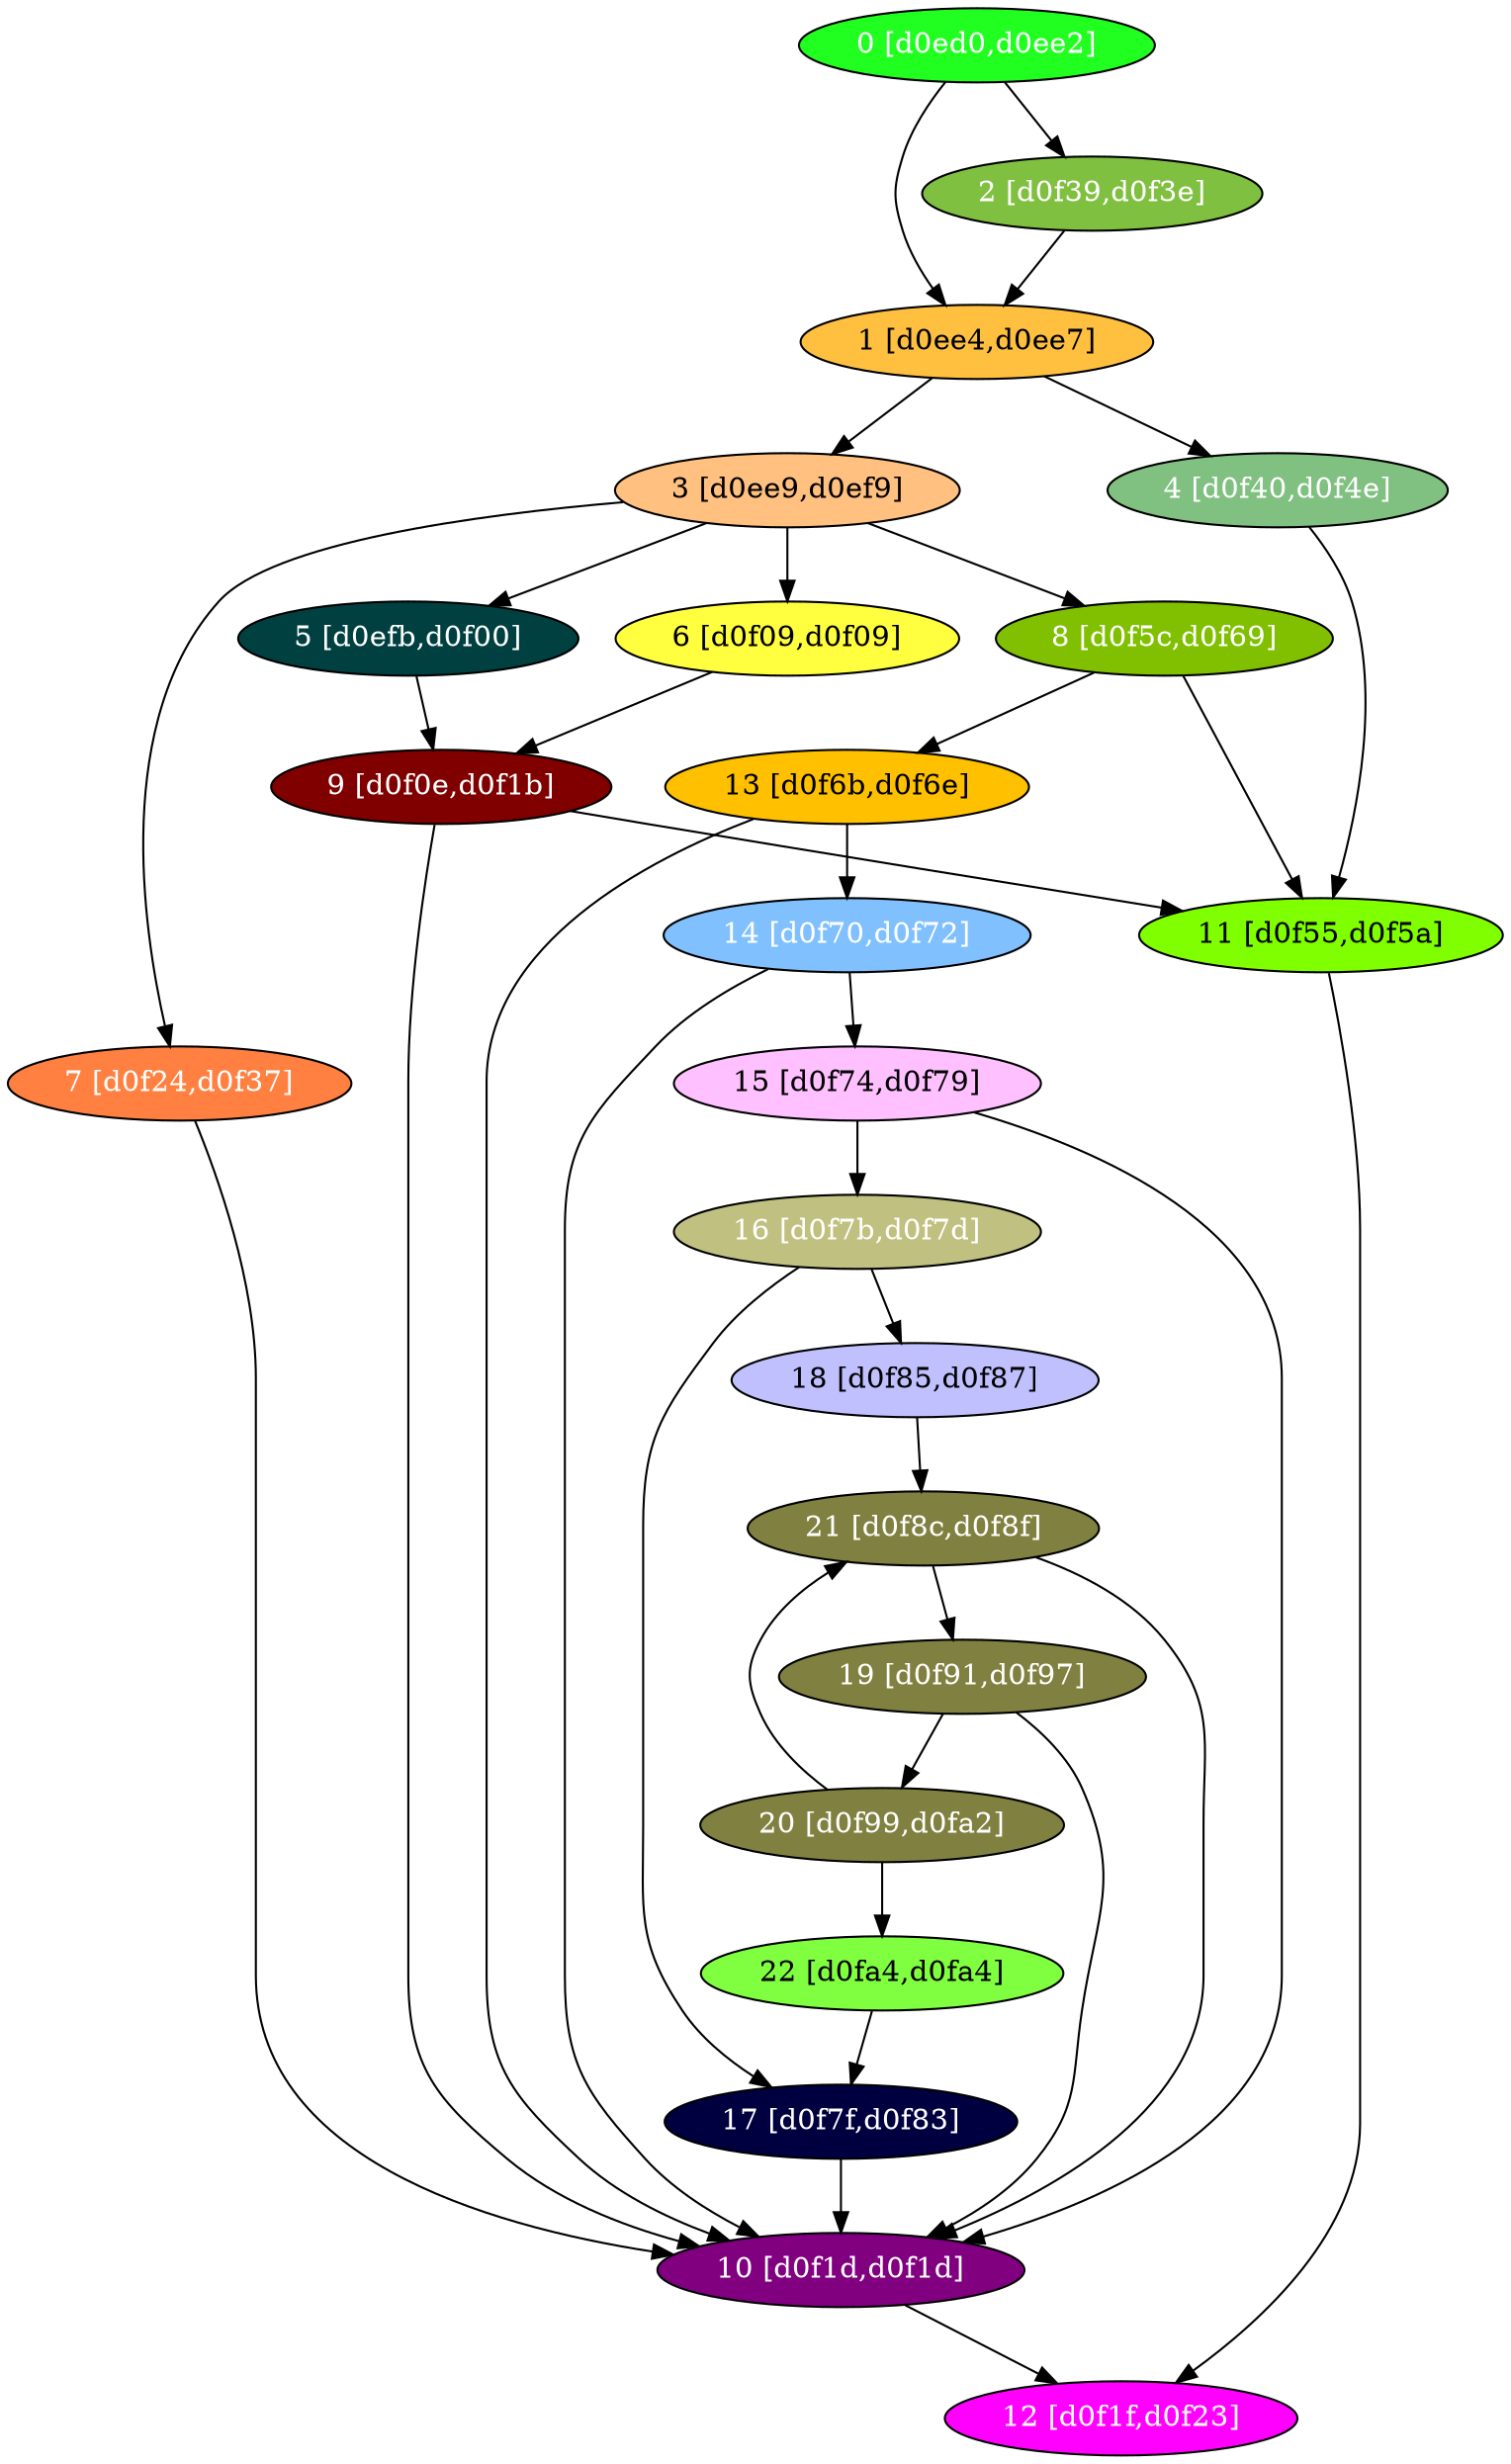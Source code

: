 diGraph libnss3{
	libnss3_0  [style=filled fillcolor="#20FF20" fontcolor="#ffffff" shape=oval label="0 [d0ed0,d0ee2]"]
	libnss3_1  [style=filled fillcolor="#FFC040" fontcolor="#000000" shape=oval label="1 [d0ee4,d0ee7]"]
	libnss3_2  [style=filled fillcolor="#80C040" fontcolor="#ffffff" shape=oval label="2 [d0f39,d0f3e]"]
	libnss3_3  [style=filled fillcolor="#FFC080" fontcolor="#000000" shape=oval label="3 [d0ee9,d0ef9]"]
	libnss3_4  [style=filled fillcolor="#80C080" fontcolor="#ffffff" shape=oval label="4 [d0f40,d0f4e]"]
	libnss3_5  [style=filled fillcolor="#004040" fontcolor="#ffffff" shape=oval label="5 [d0efb,d0f00]"]
	libnss3_6  [style=filled fillcolor="#FFFF40" fontcolor="#000000" shape=oval label="6 [d0f09,d0f09]"]
	libnss3_7  [style=filled fillcolor="#FF8040" fontcolor="#ffffff" shape=oval label="7 [d0f24,d0f37]"]
	libnss3_8  [style=filled fillcolor="#80C000" fontcolor="#ffffff" shape=oval label="8 [d0f5c,d0f69]"]
	libnss3_9  [style=filled fillcolor="#800000" fontcolor="#ffffff" shape=oval label="9 [d0f0e,d0f1b]"]
	libnss3_a  [style=filled fillcolor="#800080" fontcolor="#ffffff" shape=oval label="10 [d0f1d,d0f1d]"]
	libnss3_b  [style=filled fillcolor="#80FF00" fontcolor="#000000" shape=oval label="11 [d0f55,d0f5a]"]
	libnss3_c  [style=filled fillcolor="#FF00FF" fontcolor="#ffffff" shape=oval label="12 [d0f1f,d0f23]"]
	libnss3_d  [style=filled fillcolor="#FFC000" fontcolor="#000000" shape=oval label="13 [d0f6b,d0f6e]"]
	libnss3_e  [style=filled fillcolor="#80C0FF" fontcolor="#ffffff" shape=oval label="14 [d0f70,d0f72]"]
	libnss3_f  [style=filled fillcolor="#FFC0FF" fontcolor="#000000" shape=oval label="15 [d0f74,d0f79]"]
	libnss3_10  [style=filled fillcolor="#C0C080" fontcolor="#ffffff" shape=oval label="16 [d0f7b,d0f7d]"]
	libnss3_11  [style=filled fillcolor="#000040" fontcolor="#ffffff" shape=oval label="17 [d0f7f,d0f83]"]
	libnss3_12  [style=filled fillcolor="#C0C0FF" fontcolor="#000000" shape=oval label="18 [d0f85,d0f87]"]
	libnss3_13  [style=filled fillcolor="#808040" fontcolor="#ffffff" shape=oval label="19 [d0f91,d0f97]"]
	libnss3_14  [style=filled fillcolor="#808040" fontcolor="#ffffff" shape=oval label="20 [d0f99,d0fa2]"]
	libnss3_15  [style=filled fillcolor="#808040" fontcolor="#ffffff" shape=oval label="21 [d0f8c,d0f8f]"]
	libnss3_16  [style=filled fillcolor="#80FF40" fontcolor="#000000" shape=oval label="22 [d0fa4,d0fa4]"]

	libnss3_0 -> libnss3_1
	libnss3_0 -> libnss3_2
	libnss3_1 -> libnss3_3
	libnss3_1 -> libnss3_4
	libnss3_2 -> libnss3_1
	libnss3_3 -> libnss3_5
	libnss3_3 -> libnss3_6
	libnss3_3 -> libnss3_7
	libnss3_3 -> libnss3_8
	libnss3_4 -> libnss3_b
	libnss3_5 -> libnss3_9
	libnss3_6 -> libnss3_9
	libnss3_7 -> libnss3_a
	libnss3_8 -> libnss3_b
	libnss3_8 -> libnss3_d
	libnss3_9 -> libnss3_a
	libnss3_9 -> libnss3_b
	libnss3_a -> libnss3_c
	libnss3_b -> libnss3_c
	libnss3_d -> libnss3_a
	libnss3_d -> libnss3_e
	libnss3_e -> libnss3_a
	libnss3_e -> libnss3_f
	libnss3_f -> libnss3_a
	libnss3_f -> libnss3_10
	libnss3_10 -> libnss3_11
	libnss3_10 -> libnss3_12
	libnss3_11 -> libnss3_a
	libnss3_12 -> libnss3_15
	libnss3_13 -> libnss3_a
	libnss3_13 -> libnss3_14
	libnss3_14 -> libnss3_15
	libnss3_14 -> libnss3_16
	libnss3_15 -> libnss3_a
	libnss3_15 -> libnss3_13
	libnss3_16 -> libnss3_11
}